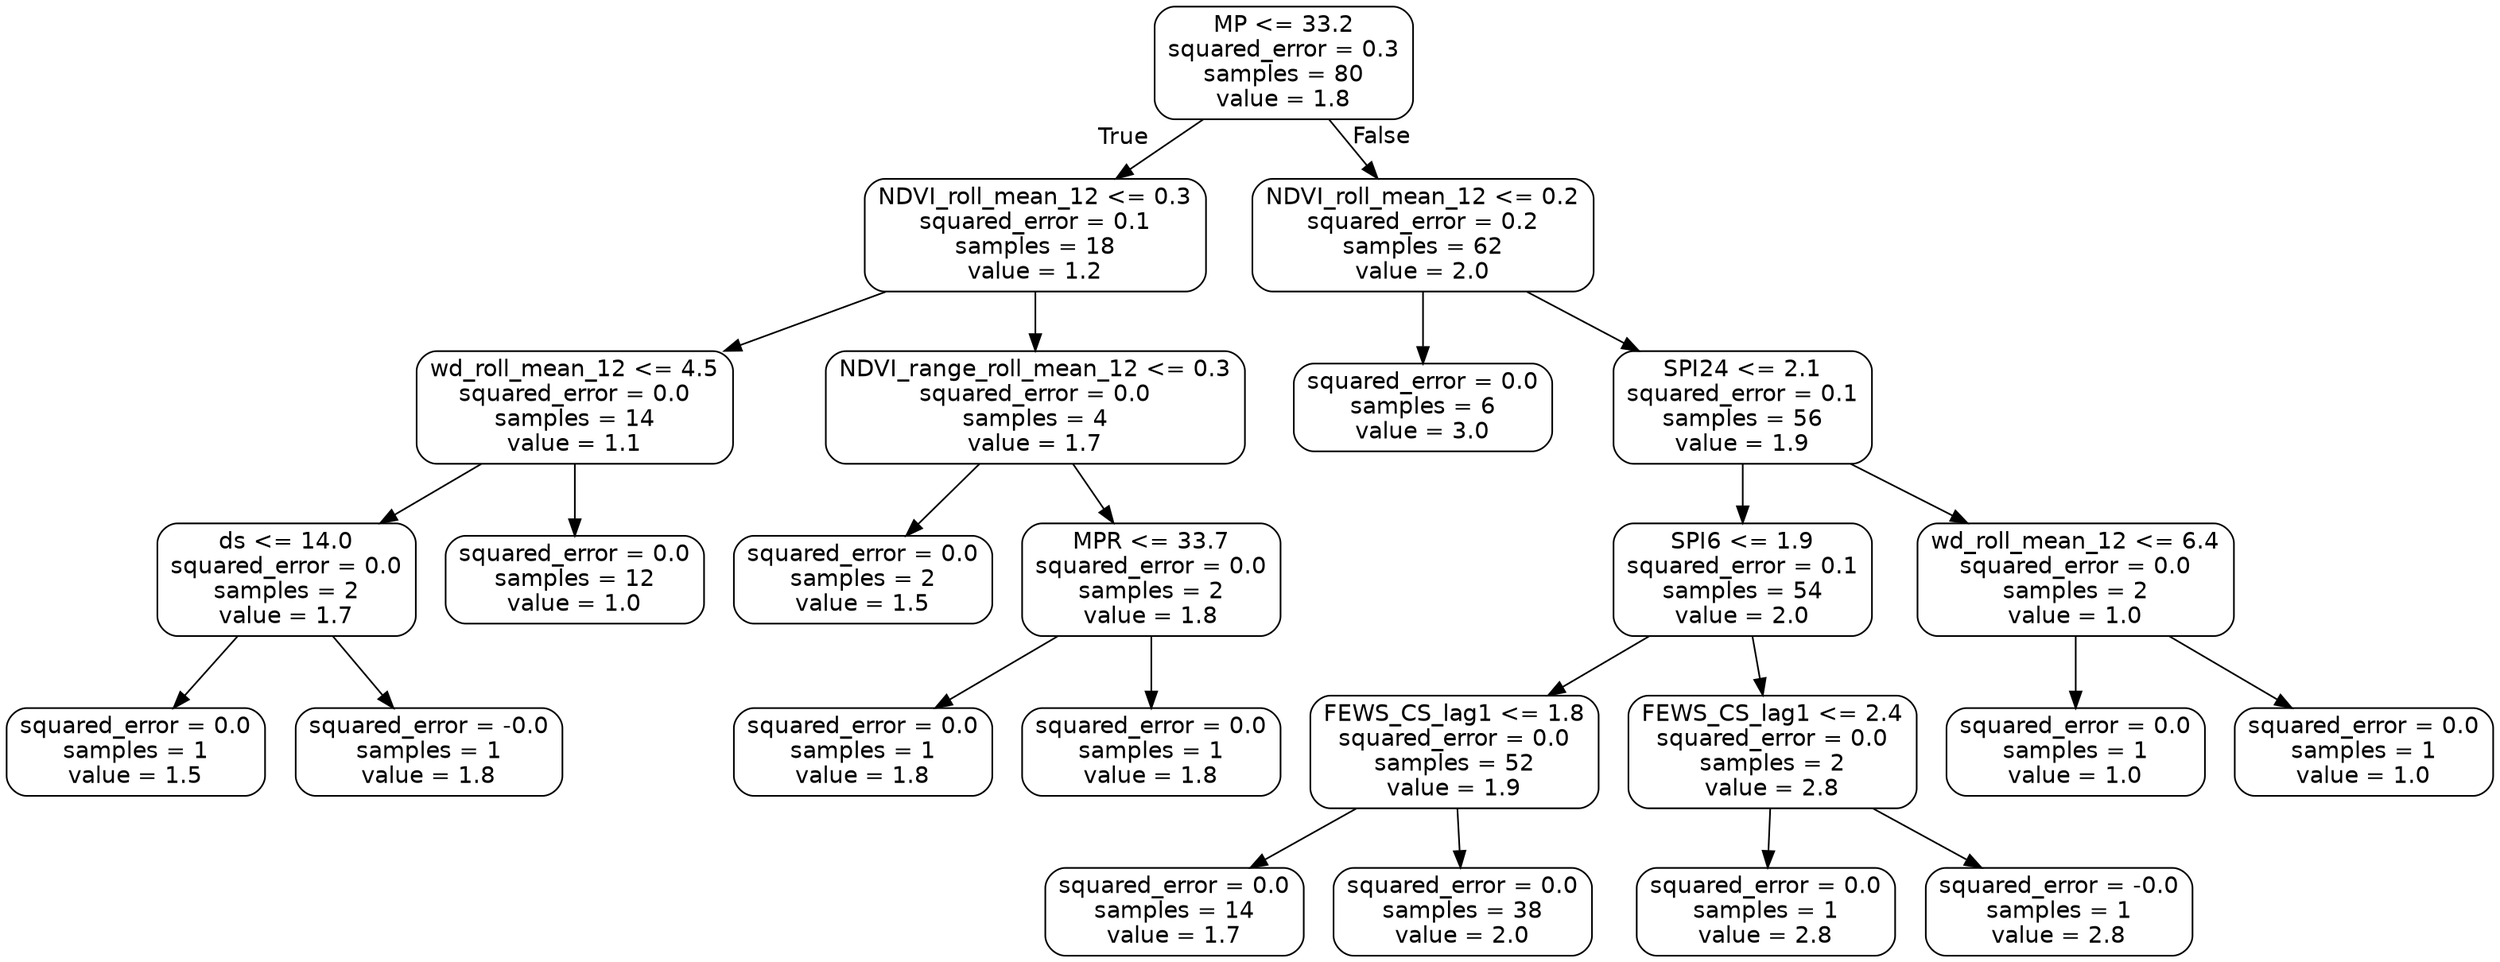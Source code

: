 digraph Tree {
node [shape=box, style="rounded", color="black", fontname="helvetica"] ;
edge [fontname="helvetica"] ;
0 [label="MP <= 33.2\nsquared_error = 0.3\nsamples = 80\nvalue = 1.8"] ;
1 [label="NDVI_roll_mean_12 <= 0.3\nsquared_error = 0.1\nsamples = 18\nvalue = 1.2"] ;
0 -> 1 [labeldistance=2.5, labelangle=45, headlabel="True"] ;
2 [label="wd_roll_mean_12 <= 4.5\nsquared_error = 0.0\nsamples = 14\nvalue = 1.1"] ;
1 -> 2 ;
3 [label="ds <= 14.0\nsquared_error = 0.0\nsamples = 2\nvalue = 1.7"] ;
2 -> 3 ;
4 [label="squared_error = 0.0\nsamples = 1\nvalue = 1.5"] ;
3 -> 4 ;
5 [label="squared_error = -0.0\nsamples = 1\nvalue = 1.8"] ;
3 -> 5 ;
6 [label="squared_error = 0.0\nsamples = 12\nvalue = 1.0"] ;
2 -> 6 ;
7 [label="NDVI_range_roll_mean_12 <= 0.3\nsquared_error = 0.0\nsamples = 4\nvalue = 1.7"] ;
1 -> 7 ;
8 [label="squared_error = 0.0\nsamples = 2\nvalue = 1.5"] ;
7 -> 8 ;
9 [label="MPR <= 33.7\nsquared_error = 0.0\nsamples = 2\nvalue = 1.8"] ;
7 -> 9 ;
10 [label="squared_error = 0.0\nsamples = 1\nvalue = 1.8"] ;
9 -> 10 ;
11 [label="squared_error = 0.0\nsamples = 1\nvalue = 1.8"] ;
9 -> 11 ;
12 [label="NDVI_roll_mean_12 <= 0.2\nsquared_error = 0.2\nsamples = 62\nvalue = 2.0"] ;
0 -> 12 [labeldistance=2.5, labelangle=-45, headlabel="False"] ;
13 [label="squared_error = 0.0\nsamples = 6\nvalue = 3.0"] ;
12 -> 13 ;
14 [label="SPI24 <= 2.1\nsquared_error = 0.1\nsamples = 56\nvalue = 1.9"] ;
12 -> 14 ;
15 [label="SPI6 <= 1.9\nsquared_error = 0.1\nsamples = 54\nvalue = 2.0"] ;
14 -> 15 ;
16 [label="FEWS_CS_lag1 <= 1.8\nsquared_error = 0.0\nsamples = 52\nvalue = 1.9"] ;
15 -> 16 ;
17 [label="squared_error = 0.0\nsamples = 14\nvalue = 1.7"] ;
16 -> 17 ;
18 [label="squared_error = 0.0\nsamples = 38\nvalue = 2.0"] ;
16 -> 18 ;
19 [label="FEWS_CS_lag1 <= 2.4\nsquared_error = 0.0\nsamples = 2\nvalue = 2.8"] ;
15 -> 19 ;
20 [label="squared_error = 0.0\nsamples = 1\nvalue = 2.8"] ;
19 -> 20 ;
21 [label="squared_error = -0.0\nsamples = 1\nvalue = 2.8"] ;
19 -> 21 ;
22 [label="wd_roll_mean_12 <= 6.4\nsquared_error = 0.0\nsamples = 2\nvalue = 1.0"] ;
14 -> 22 ;
23 [label="squared_error = 0.0\nsamples = 1\nvalue = 1.0"] ;
22 -> 23 ;
24 [label="squared_error = 0.0\nsamples = 1\nvalue = 1.0"] ;
22 -> 24 ;
}